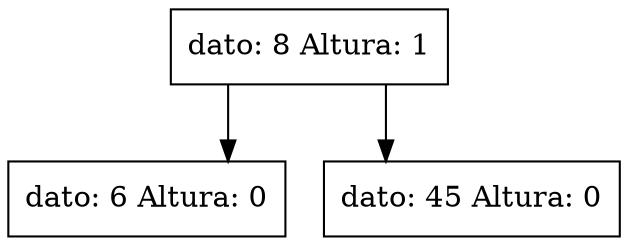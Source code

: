 digraph G { node[shape = box;] concentrate=true; graph[splines = ortho]; nodo8[shape = record label = "{dato: 8  Altura: 1}"]nodo8
nodo6[shape = record label = "{dato: 6  Altura: 0}"]nodo6
nodo45[shape = record label = "{dato: 45  Altura: 0}"]nodo45
nodo8->nodo45
nodo8->nodo6
}